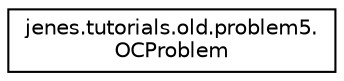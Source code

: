 digraph "Representación gráfica de la clase"
{
  edge [fontname="Helvetica",fontsize="10",labelfontname="Helvetica",labelfontsize="10"];
  node [fontname="Helvetica",fontsize="10",shape=record];
  rankdir="LR";
  Node1 [label="jenes.tutorials.old.problem5.\lOCProblem",height=0.2,width=0.4,color="black", fillcolor="white", style="filled",URL="$classjenes_1_1tutorials_1_1old_1_1problem5_1_1_o_c_problem.html"];
}
